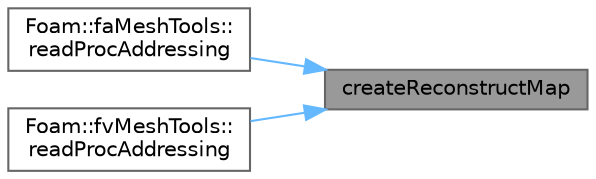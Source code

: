 digraph "createReconstructMap"
{
 // LATEX_PDF_SIZE
  bgcolor="transparent";
  edge [fontname=Helvetica,fontsize=10,labelfontname=Helvetica,labelfontsize=10];
  node [fontname=Helvetica,fontsize=10,shape=box,height=0.2,width=0.4];
  rankdir="RL";
  Node1 [id="Node000001",label="createReconstructMap",height=0.2,width=0.4,color="gray40", fillcolor="grey60", style="filled", fontcolor="black",tooltip=" "];
  Node1 -> Node2 [id="edge1_Node000001_Node000002",dir="back",color="steelblue1",style="solid",tooltip=" "];
  Node2 [id="Node000002",label="Foam::faMeshTools::\lreadProcAddressing",height=0.2,width=0.4,color="grey40", fillcolor="white", style="filled",URL="$classFoam_1_1faMeshTools.html#a097925b809920d9c230e2b527c78b1eb",tooltip=" "];
  Node1 -> Node3 [id="edge2_Node000001_Node000003",dir="back",color="steelblue1",style="solid",tooltip=" "];
  Node3 [id="Node000003",label="Foam::fvMeshTools::\lreadProcAddressing",height=0.2,width=0.4,color="grey40", fillcolor="white", style="filled",URL="$classFoam_1_1fvMeshTools.html#a02c02a5de5295f0e588dc035036d6c83",tooltip=" "];
}
